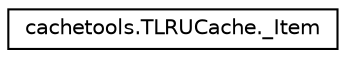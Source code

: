 digraph "Graphical Class Hierarchy"
{
 // LATEX_PDF_SIZE
  edge [fontname="Helvetica",fontsize="10",labelfontname="Helvetica",labelfontsize="10"];
  node [fontname="Helvetica",fontsize="10",shape=record];
  rankdir="LR";
  Node0 [label="cachetools.TLRUCache._Item",height=0.2,width=0.4,color="black", fillcolor="white", style="filled",URL="$classcachetools_1_1TLRUCache_1_1__Item.html",tooltip=" "];
}
